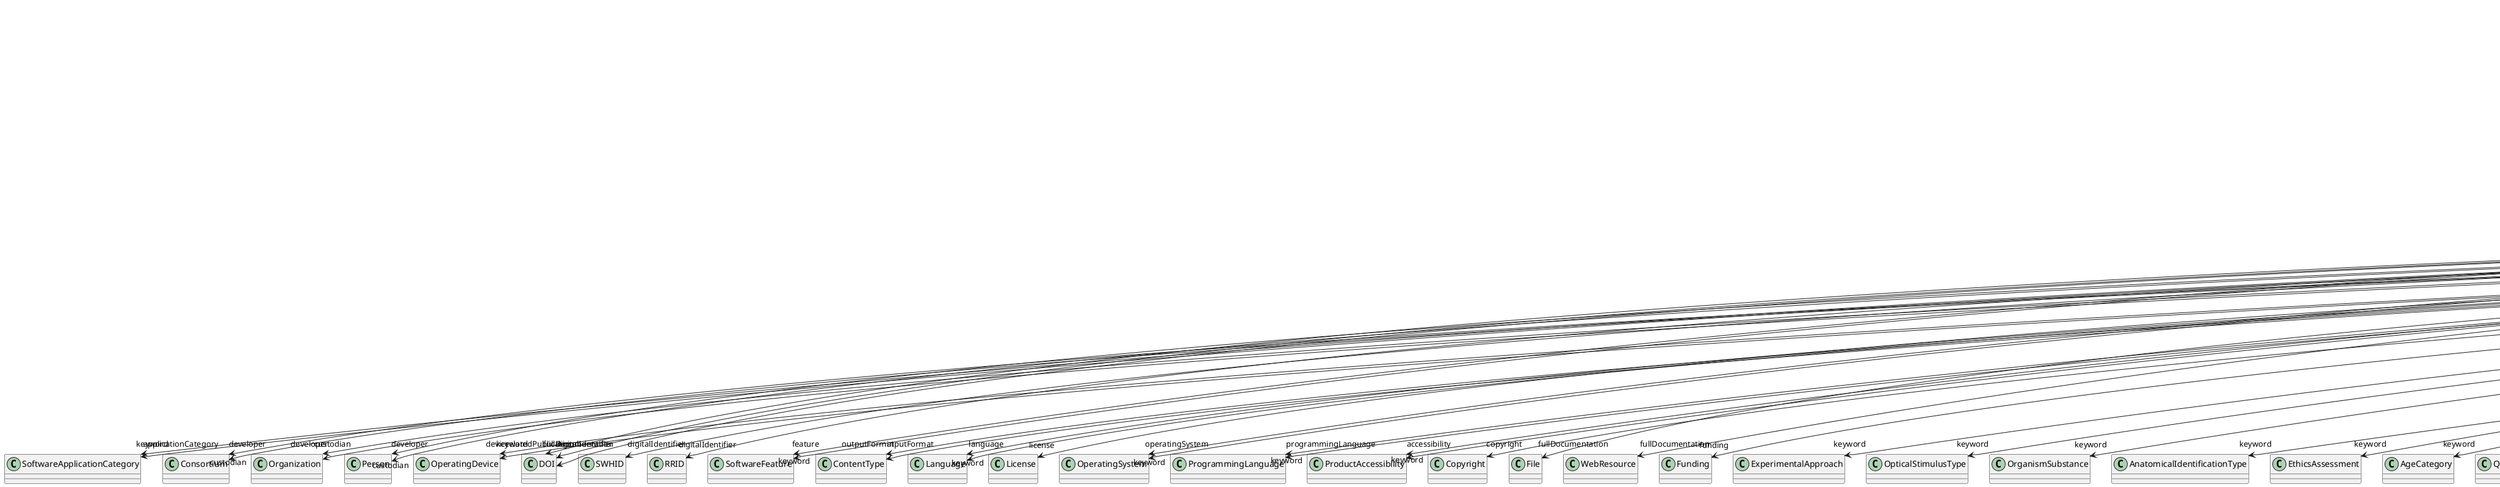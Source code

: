 @startuml
class SoftwareVersion {
+applicationCategory
+developer
+device
+digitalIdentifier
+feature
+hasPart
+inputFormat
+isAlternativeVersionOf
+isNewVersionOf
+language
+license
+operatingSystem
+outputFormat
+programmingLanguage
+requirement
+accessibility
+copyright
+custodian
+description
+fullDocumentation
+fullName
+funding
+homepage
+howToCite
+keyword
+otherContribution
+relatedPublication
+releaseDate
+repository
+shortName
+supportChannel
+versionIdentifier
+versionInnovation

}
SoftwareVersion -d-> "applicationCategory" SoftwareApplicationCategory
SoftwareVersion -d-> "developer" Consortium
SoftwareVersion -d-> "developer" Organization
SoftwareVersion -d-> "developer" Person
SoftwareVersion -d-> "device" OperatingDevice
SoftwareVersion -d-> "digitalIdentifier" DOI
SoftwareVersion -d-> "digitalIdentifier" SWHID
SoftwareVersion -d-> "digitalIdentifier" RRID
SoftwareVersion -d-> "feature" SoftwareFeature
SoftwareVersion -d-> "hasPart" SoftwareVersion
SoftwareVersion -d-> "inputFormat" ContentType
SoftwareVersion -d-> "isAlternativeVersionOf" SoftwareVersion
SoftwareVersion -d-> "isNewVersionOf" SoftwareVersion
SoftwareVersion -d-> "language" Language
SoftwareVersion -d-> "license" License
SoftwareVersion -d-> "operatingSystem" OperatingSystem
SoftwareVersion -d-> "outputFormat" ContentType
SoftwareVersion -d-> "programmingLanguage" ProgrammingLanguage
SoftwareVersion -d-> "accessibility" ProductAccessibility
SoftwareVersion -d-> "copyright" Copyright
SoftwareVersion -d-> "custodian" Consortium
SoftwareVersion -d-> "custodian" Organization
SoftwareVersion -d-> "custodian" Person
SoftwareVersion -d-> "fullDocumentation" DOI
SoftwareVersion -d-> "fullDocumentation" File
SoftwareVersion -d-> "fullDocumentation" WebResource
SoftwareVersion -d-> "funding" Funding
SoftwareVersion -d-> "keyword" ExperimentalApproach
SoftwareVersion -d-> "keyword" OpticalStimulusType
SoftwareVersion -d-> "keyword" OrganismSubstance
SoftwareVersion -d-> "keyword" AnatomicalIdentificationType
SoftwareVersion -d-> "keyword" EthicsAssessment
SoftwareVersion -d-> "keyword" ProductAccessibility
SoftwareVersion -d-> "keyword" AgeCategory
SoftwareVersion -d-> "keyword" QualitativeOverlap
SoftwareVersion -d-> "keyword" SemanticDataType
SoftwareVersion -d-> "keyword" ElectricalStimulusType
SoftwareVersion -d-> "keyword" CranialWindowReinforcementType
SoftwareVersion -d-> "keyword" SubcellularEntity
SoftwareVersion -d-> "keyword" AuditoryStimulusType
SoftwareVersion -d-> "keyword" TissueSampleType
SoftwareVersion -d-> "keyword" OlfactoryStimulusType
SoftwareVersion -d-> "keyword" DiseaseModel
SoftwareVersion -d-> "keyword" ContributionType
SoftwareVersion -d-> "keyword" AtlasType
SoftwareVersion -d-> "keyword" MeasuredSignalType
SoftwareVersion -d-> "keyword" ActionStatusType
SoftwareVersion -d-> "keyword" Disease
SoftwareVersion -d-> "keyword" Service
SoftwareVersion -d-> "keyword" AnatomicalAxesOrientation
SoftwareVersion -d-> "keyword" Species
SoftwareVersion -d-> "keyword" TypeOfUncertainty
SoftwareVersion -d-> "keyword" Laterality
SoftwareVersion -d-> "keyword" CranialWindowConstructionType
SoftwareVersion -d-> "keyword" OperatingDevice
SoftwareVersion -d-> "keyword" ModelScope
SoftwareVersion -d-> "keyword" UBERONParcellation
SoftwareVersion -d-> "keyword" PatchClampVariation
SoftwareVersion -d-> "keyword" BreedingType
SoftwareVersion -d-> "keyword" Language
SoftwareVersion -d-> "keyword" SoftwareApplicationCategory
SoftwareVersion -d-> "keyword" MeasuredQuantity
SoftwareVersion -d-> "keyword" BiologicalOrder
SoftwareVersion -d-> "keyword" MetaDataModelType
SoftwareVersion -d-> "keyword" Terminology
SoftwareVersion -d-> "keyword" DeviceType
SoftwareVersion -d-> "keyword" CriteriaQualityType
SoftwareVersion -d-> "keyword" AnatomicalPlane
SoftwareVersion -d-> "keyword" BiologicalProcess
SoftwareVersion -d-> "keyword" CellType
SoftwareVersion -d-> "keyword" OrganismSystem
SoftwareVersion -d-> "keyword" PreparationType
SoftwareVersion -d-> "keyword" LearningResourceType
SoftwareVersion -d-> "keyword" StimulationApproach
SoftwareVersion -d-> "keyword" Organ
SoftwareVersion -d-> "keyword" DifferenceMeasure
SoftwareVersion -d-> "keyword" SetupType
SoftwareVersion -d-> "keyword" GeneticStrainType
SoftwareVersion -d-> "keyword" CellCultureType
SoftwareVersion -d-> "keyword" Handedness
SoftwareVersion -d-> "keyword" MolecularEntity
SoftwareVersion -d-> "keyword" OperatingSystem
SoftwareVersion -d-> "keyword" FileBundleGrouping
SoftwareVersion -d-> "keyword" ModelAbstractionLevel
SoftwareVersion -d-> "keyword" FileRepositoryType
SoftwareVersion -d-> "keyword" FileUsageRole
SoftwareVersion -d-> "keyword" BiologicalSex
SoftwareVersion -d-> "keyword" SoftwareFeature
SoftwareVersion -d-> "keyword" TissueSampleAttribute
SoftwareVersion -d-> "keyword" GustatoryStimulusType
SoftwareVersion -d-> "keyword" ProgrammingLanguage
SoftwareVersion -d-> "keyword" StimulationTechnique
SoftwareVersion -d-> "keyword" Technique
SoftwareVersion -d-> "keyword" DataType
SoftwareVersion -d-> "keyword" AnalysisTechnique
SoftwareVersion -d-> "keyword" Colormap
SoftwareVersion -d-> "keyword" AnnotationType
SoftwareVersion -d-> "keyword" SubjectAttribute
SoftwareVersion -d-> "keyword" VisualStimulusType
SoftwareVersion -d-> "keyword" UnitOfMeasurement
SoftwareVersion -d-> "keyword" ChemicalMixtureType
SoftwareVersion -d-> "keyword" TactileStimulusType
SoftwareVersion -d-> "keyword" TermSuggestion
SoftwareVersion -d-> "keyword" AnnotationCriteriaType
SoftwareVersion -d-> "keyword" EducationalLevel
SoftwareVersion -d-> "otherContribution" Contribution
SoftwareVersion -d-> "relatedPublication" ISSN
SoftwareVersion -d-> "relatedPublication" DOI
SoftwareVersion -d-> "relatedPublication" HANDLE
SoftwareVersion -d-> "relatedPublication" ISBN
SoftwareVersion -d-> "relatedPublication" Chapter
SoftwareVersion -d-> "relatedPublication" ScholarlyArticle
SoftwareVersion -d-> "relatedPublication" Book
SoftwareVersion -d-> "repository" FileRepository

@enduml